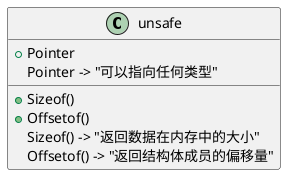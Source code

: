 @startuml
class "unsafe" {
  +Pointer
  +Sizeof()
  +Offsetof()
}

"unsafe" : Pointer -> "可以指向任何类型"
"unsafe" : Sizeof() -> "返回数据在内存中的大小"
"unsafe" : Offsetof() -> "返回结构体成员的偏移量"
@enduml
